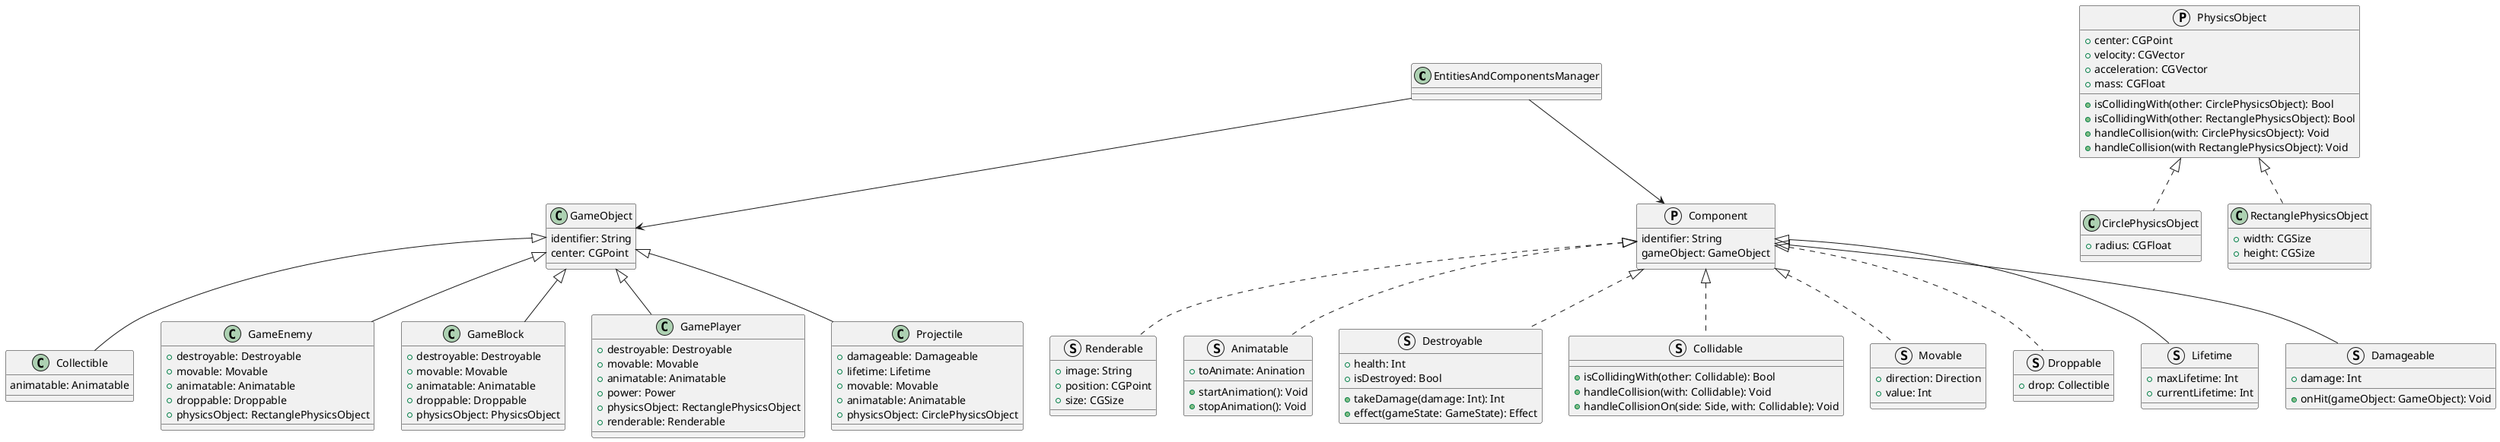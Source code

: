 @startuml
class EntitiesAndComponentsManager {
}

class GameObject {
    identifier: String
    center: CGPoint
}

protocol Component {
    identifier: String
    gameObject: GameObject
}

struct Renderable implements Component {
    +image: String
    +position: CGPoint
    +size: CGSize
}

struct Animatable implements Component {
    +toAnimate: Anination
    +startAnimation(): Void
    +stopAnimation(): Void
}

struct Destroyable implements Component {
    +health: Int
    +isDestroyed: Bool
    +takeDamage(damage: Int): Int
    +effect(gameState: GameState): Effect
}

struct Collidable implements Component {
    +isCollidingWith(other: Collidable): Bool
    +handleCollision(with: Collidable): Void
    +handleCollisionOn(side: Side, with: Collidable): Void
}

struct Movable implements Component {
    +direction: Direction
    +value: Int
}

struct Droppable implements Component {
    +drop: Collectible
}

class Collectible extends GameObject {
    animatable: Animatable
}

class GameEnemy extends GameObject {
    +destroyable: Destroyable
    +movable: Movable
    +animatable: Animatable
    +droppable: Droppable
    +physicsObject: RectanglePhysicsObject
}

class GameBlock extends GameObject {
    +destroyable: Destroyable
    +movable: Movable
    +animatable: Animatable
    +droppable: Droppable
    +physicsObject: PhysicsObject
}

class GamePlayer extends GameObject {
    +destroyable: Destroyable
    +movable: Movable
    +animatable: Animatable
    +power: Power
    +physicsObject: RectanglePhysicsObject
    +renderable: Renderable
}

struct Lifetime extends Component {
    +maxLifetime: Int
    +currentLifetime: Int
}

struct Damageable extends Component {
    +damage: Int
    +onHit(gameObject: GameObject): Void
}

class Projectile extends GameObject {
    +damageable: Damageable
    +lifetime: Lifetime
    +movable: Movable
    +animatable: Animatable
    +physicsObject: CirclePhysicsObject
}

protocol PhysicsObject {
    +center: CGPoint
    +velocity: CGVector
    +acceleration: CGVector
    +mass: CGFloat

    +isCollidingWith(other: CirclePhysicsObject): Bool
    +isCollidingWith(other: RectanglePhysicsObject): Bool
    +handleCollision(with: CirclePhysicsObject): Void
    +handleCollision(with RectanglePhysicsObject): Void
}

class CirclePhysicsObject implements PhysicsObject {
    +radius: CGFloat
}

class RectanglePhysicsObject implements PhysicsObject {
    +width: CGSize
    +height: CGSize
}

EntitiesAndComponentsManager --> GameObject
EntitiesAndComponentsManager --> Component
@enduml

